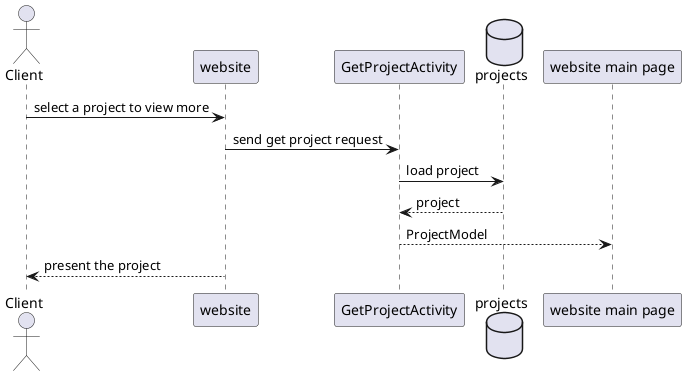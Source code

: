 @startuml
actor Client
participant website
participant GetProjectActivity
database projects

Client -> website: select a project to view more
website -> GetProjectActivity: send get project request
GetProjectActivity -> projects: load project
GetProjectActivity <-- projects: project
"website main page" <-- GetProjectActivity: ProjectModel
Client <-- website: present the project
@enduml